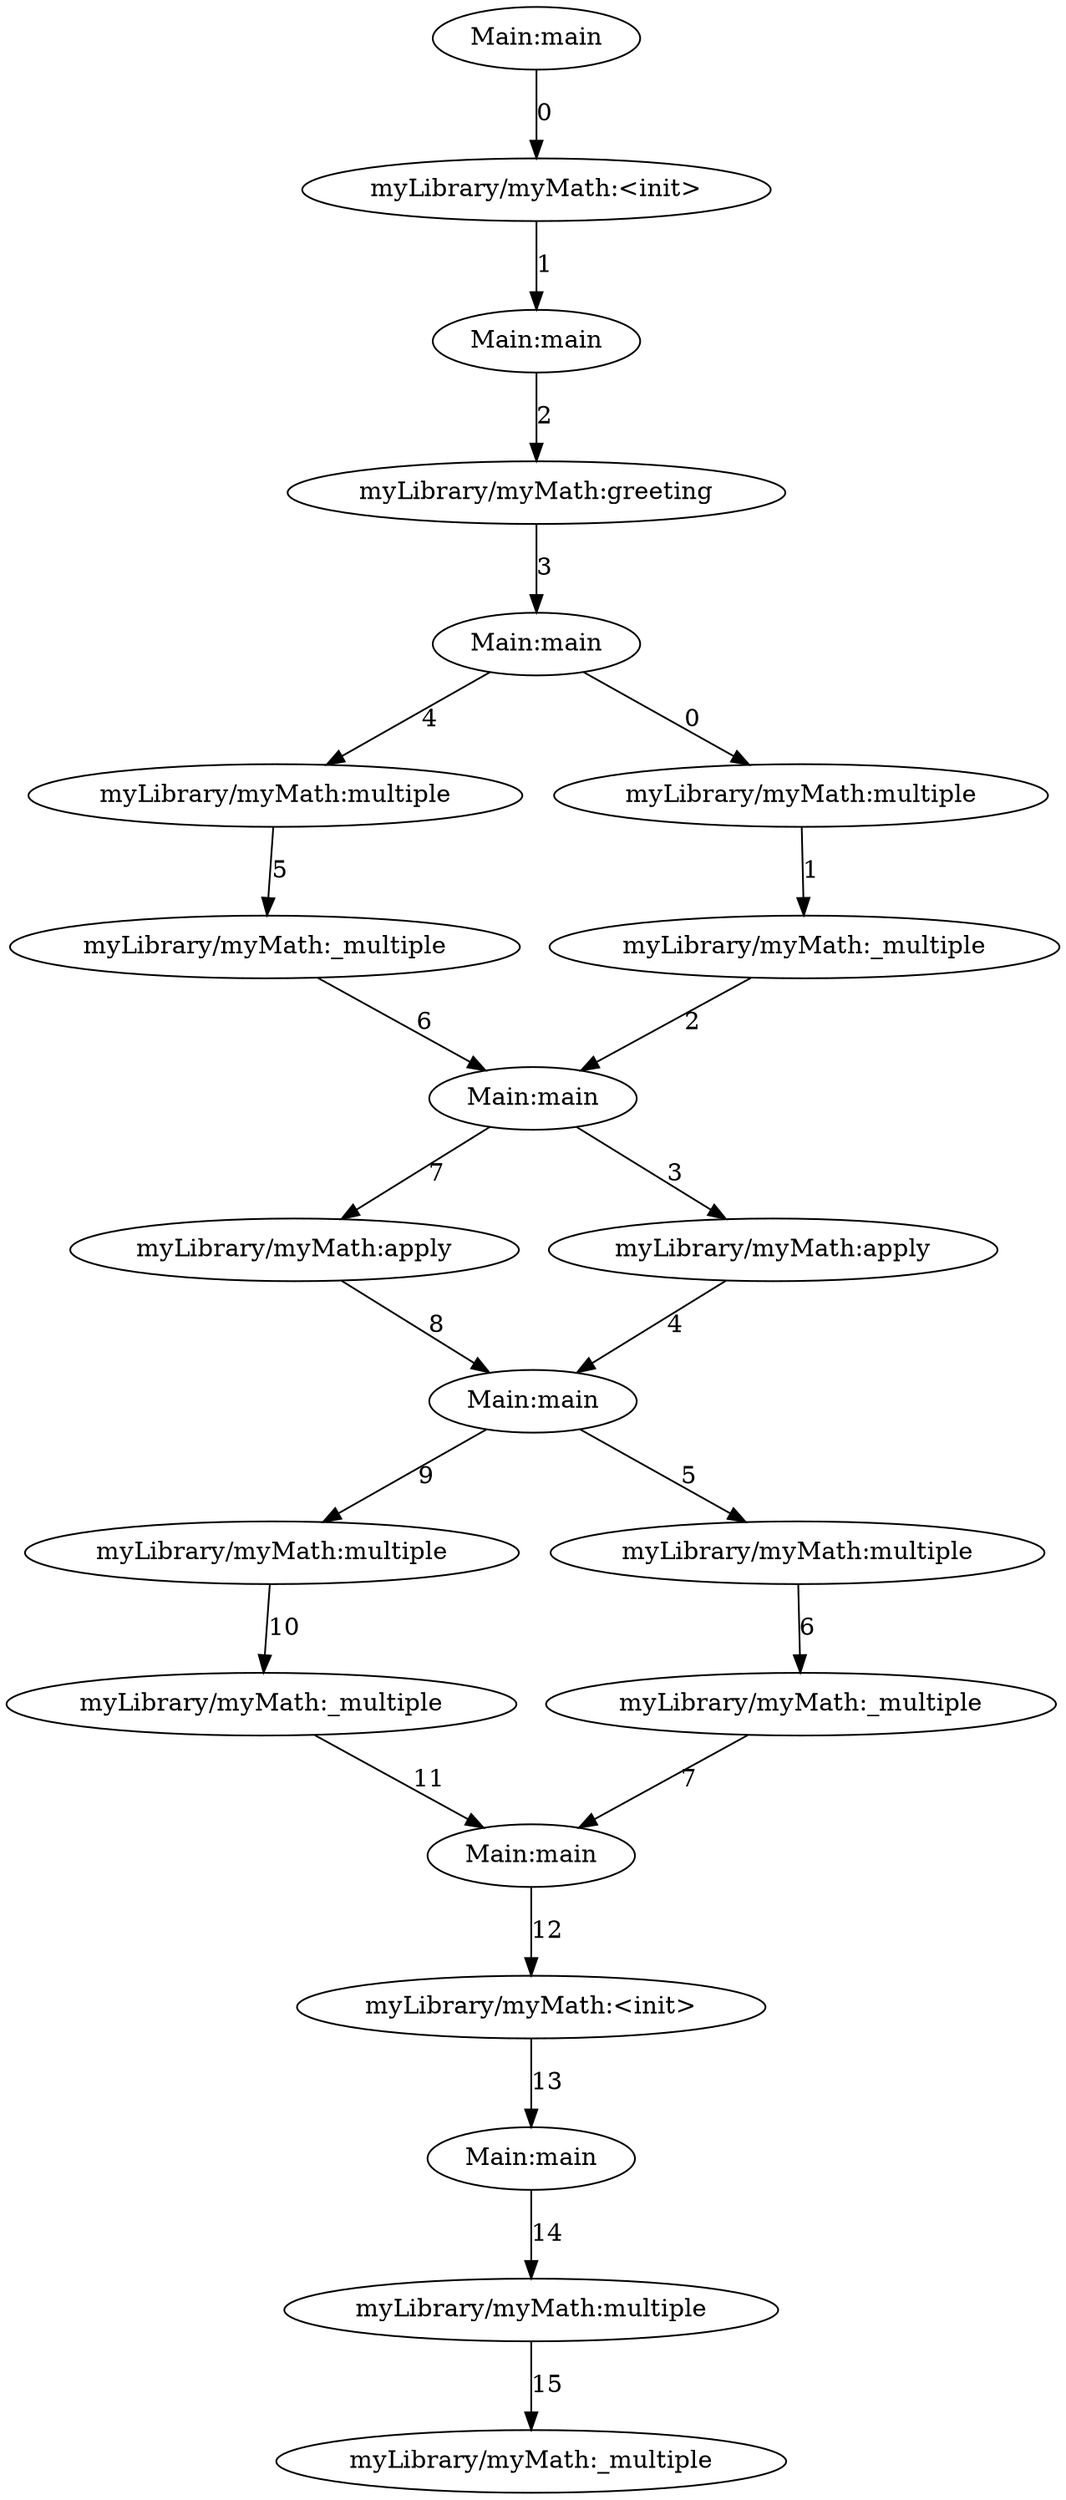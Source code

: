 digraph G {
0[label="Main:main"];
1[label="myLibrary/myMath:<init>"];
2[label="Main:main"];
3[label="myLibrary/myMath:greeting"];
4[label="Main:main"];
5[label="myLibrary/myMath:multiple"];
6[label="myLibrary/myMath:_multiple"];
7[label="myLibrary/myMath:multiple"];
8[label="myLibrary/myMath:_multiple"];
9[label="Main:main"];
10[label="myLibrary/myMath:apply"];
11[label="myLibrary/myMath:apply"];
12[label="Main:main"];
13[label="myLibrary/myMath:multiple"];
14[label="myLibrary/myMath:_multiple"];
15[label="myLibrary/myMath:multiple"];
16[label="myLibrary/myMath:_multiple"];
17[label="Main:main"];
18[label="myLibrary/myMath:<init>"];
19[label="Main:main"];
20[label="myLibrary/myMath:multiple"];
21[label="myLibrary/myMath:_multiple"];
0->1 [label=0];
1->2 [label=1];
2->3 [label=2];
3->4 [label=3];
4->5 [label=4];
5->6 [label=5];
4->7 [label=0];
7->8 [label=1];
6->9 [label=6];
8->9 [label=2];
9->10 [label=7];
9->11 [label=3];
10->12 [label=8];
11->12 [label=4];
12->13 [label=9];
13->14 [label=10];
12->15 [label=5];
15->16 [label=6];
14->17 [label=11];
16->17 [label=7];
17->18 [label=12];
18->19 [label=13];
19->20 [label=14];
20->21 [label=15];
}
